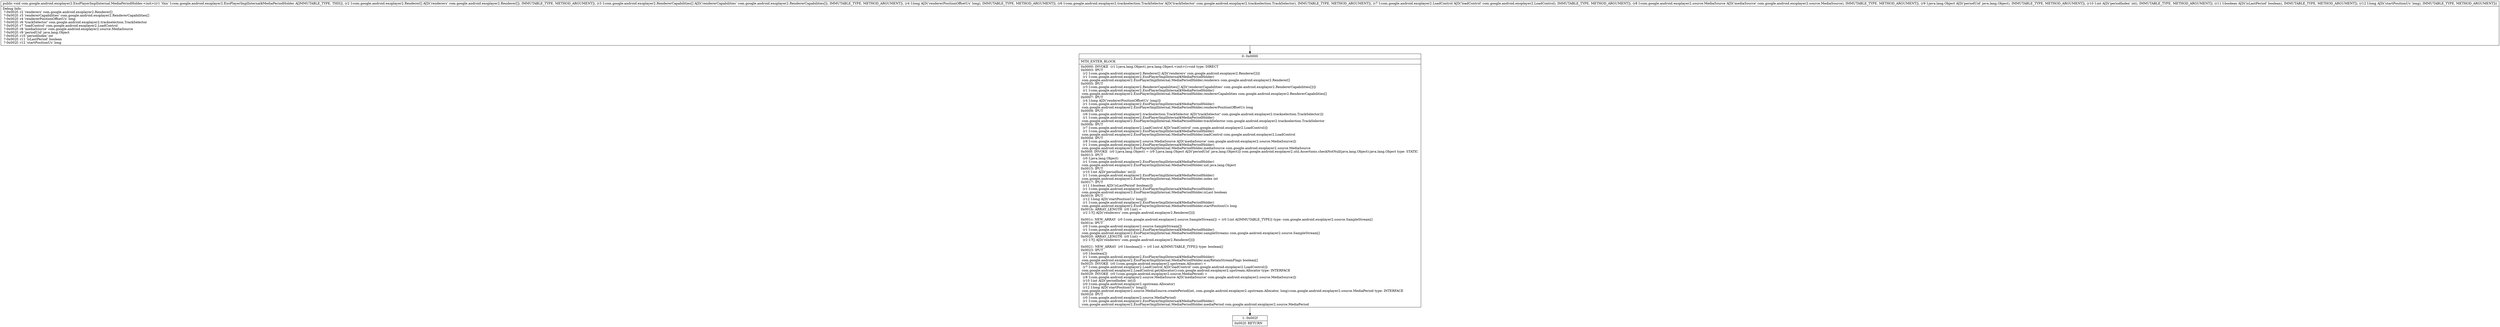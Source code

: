 digraph "CFG forcom.google.android.exoplayer2.ExoPlayerImplInternal.MediaPeriodHolder.\<init\>([Lcom\/google\/android\/exoplayer2\/Renderer;[Lcom\/google\/android\/exoplayer2\/RendererCapabilities;JLcom\/google\/android\/exoplayer2\/trackselection\/TrackSelector;Lcom\/google\/android\/exoplayer2\/LoadControl;Lcom\/google\/android\/exoplayer2\/source\/MediaSource;Ljava\/lang\/Object;IZJ)V" {
Node_0 [shape=record,label="{0\:\ 0x0000|MTH_ENTER_BLOCK\l|0x0000: INVOKE  (r1 I:java.lang.Object) java.lang.Object.\<init\>():void type: DIRECT \l0x0003: IPUT  \l  (r2 I:com.google.android.exoplayer2.Renderer[] A[D('renderers' com.google.android.exoplayer2.Renderer[])])\l  (r1 I:com.google.android.exoplayer2.ExoPlayerImplInternal$MediaPeriodHolder)\l com.google.android.exoplayer2.ExoPlayerImplInternal.MediaPeriodHolder.renderers com.google.android.exoplayer2.Renderer[] \l0x0005: IPUT  \l  (r3 I:com.google.android.exoplayer2.RendererCapabilities[] A[D('rendererCapabilities' com.google.android.exoplayer2.RendererCapabilities[])])\l  (r1 I:com.google.android.exoplayer2.ExoPlayerImplInternal$MediaPeriodHolder)\l com.google.android.exoplayer2.ExoPlayerImplInternal.MediaPeriodHolder.rendererCapabilities com.google.android.exoplayer2.RendererCapabilities[] \l0x0007: IPUT  \l  (r4 I:long A[D('rendererPositionOffsetUs' long)])\l  (r1 I:com.google.android.exoplayer2.ExoPlayerImplInternal$MediaPeriodHolder)\l com.google.android.exoplayer2.ExoPlayerImplInternal.MediaPeriodHolder.rendererPositionOffsetUs long \l0x0009: IPUT  \l  (r6 I:com.google.android.exoplayer2.trackselection.TrackSelector A[D('trackSelector' com.google.android.exoplayer2.trackselection.TrackSelector)])\l  (r1 I:com.google.android.exoplayer2.ExoPlayerImplInternal$MediaPeriodHolder)\l com.google.android.exoplayer2.ExoPlayerImplInternal.MediaPeriodHolder.trackSelector com.google.android.exoplayer2.trackselection.TrackSelector \l0x000b: IPUT  \l  (r7 I:com.google.android.exoplayer2.LoadControl A[D('loadControl' com.google.android.exoplayer2.LoadControl)])\l  (r1 I:com.google.android.exoplayer2.ExoPlayerImplInternal$MediaPeriodHolder)\l com.google.android.exoplayer2.ExoPlayerImplInternal.MediaPeriodHolder.loadControl com.google.android.exoplayer2.LoadControl \l0x000d: IPUT  \l  (r8 I:com.google.android.exoplayer2.source.MediaSource A[D('mediaSource' com.google.android.exoplayer2.source.MediaSource)])\l  (r1 I:com.google.android.exoplayer2.ExoPlayerImplInternal$MediaPeriodHolder)\l com.google.android.exoplayer2.ExoPlayerImplInternal.MediaPeriodHolder.mediaSource com.google.android.exoplayer2.source.MediaSource \l0x000f: INVOKE  (r0 I:java.lang.Object) = (r9 I:java.lang.Object A[D('periodUid' java.lang.Object)]) com.google.android.exoplayer2.util.Assertions.checkNotNull(java.lang.Object):java.lang.Object type: STATIC \l0x0013: IPUT  \l  (r0 I:java.lang.Object)\l  (r1 I:com.google.android.exoplayer2.ExoPlayerImplInternal$MediaPeriodHolder)\l com.google.android.exoplayer2.ExoPlayerImplInternal.MediaPeriodHolder.uid java.lang.Object \l0x0015: IPUT  \l  (r10 I:int A[D('periodIndex' int)])\l  (r1 I:com.google.android.exoplayer2.ExoPlayerImplInternal$MediaPeriodHolder)\l com.google.android.exoplayer2.ExoPlayerImplInternal.MediaPeriodHolder.index int \l0x0017: IPUT  \l  (r11 I:boolean A[D('isLastPeriod' boolean)])\l  (r1 I:com.google.android.exoplayer2.ExoPlayerImplInternal$MediaPeriodHolder)\l com.google.android.exoplayer2.ExoPlayerImplInternal.MediaPeriodHolder.isLast boolean \l0x0019: IPUT  \l  (r12 I:long A[D('startPositionUs' long)])\l  (r1 I:com.google.android.exoplayer2.ExoPlayerImplInternal$MediaPeriodHolder)\l com.google.android.exoplayer2.ExoPlayerImplInternal.MediaPeriodHolder.startPositionUs long \l0x001b: ARRAY_LENGTH  (r0 I:int) = \l  (r2 I:?[] A[D('renderers' com.google.android.exoplayer2.Renderer[])])\l \l0x001c: NEW_ARRAY  (r0 I:com.google.android.exoplayer2.source.SampleStream[]) = (r0 I:int A[IMMUTABLE_TYPE]) type: com.google.android.exoplayer2.source.SampleStream[] \l0x001e: IPUT  \l  (r0 I:com.google.android.exoplayer2.source.SampleStream[])\l  (r1 I:com.google.android.exoplayer2.ExoPlayerImplInternal$MediaPeriodHolder)\l com.google.android.exoplayer2.ExoPlayerImplInternal.MediaPeriodHolder.sampleStreams com.google.android.exoplayer2.source.SampleStream[] \l0x0020: ARRAY_LENGTH  (r0 I:int) = \l  (r2 I:?[] A[D('renderers' com.google.android.exoplayer2.Renderer[])])\l \l0x0021: NEW_ARRAY  (r0 I:boolean[]) = (r0 I:int A[IMMUTABLE_TYPE]) type: boolean[] \l0x0023: IPUT  \l  (r0 I:boolean[])\l  (r1 I:com.google.android.exoplayer2.ExoPlayerImplInternal$MediaPeriodHolder)\l com.google.android.exoplayer2.ExoPlayerImplInternal.MediaPeriodHolder.mayRetainStreamFlags boolean[] \l0x0025: INVOKE  (r0 I:com.google.android.exoplayer2.upstream.Allocator) = \l  (r7 I:com.google.android.exoplayer2.LoadControl A[D('loadControl' com.google.android.exoplayer2.LoadControl)])\l com.google.android.exoplayer2.LoadControl.getAllocator():com.google.android.exoplayer2.upstream.Allocator type: INTERFACE \l0x0029: INVOKE  (r0 I:com.google.android.exoplayer2.source.MediaPeriod) = \l  (r8 I:com.google.android.exoplayer2.source.MediaSource A[D('mediaSource' com.google.android.exoplayer2.source.MediaSource)])\l  (r10 I:int A[D('periodIndex' int)])\l  (r0 I:com.google.android.exoplayer2.upstream.Allocator)\l  (r12 I:long A[D('startPositionUs' long)])\l com.google.android.exoplayer2.source.MediaSource.createPeriod(int, com.google.android.exoplayer2.upstream.Allocator, long):com.google.android.exoplayer2.source.MediaPeriod type: INTERFACE \l0x002d: IPUT  \l  (r0 I:com.google.android.exoplayer2.source.MediaPeriod)\l  (r1 I:com.google.android.exoplayer2.ExoPlayerImplInternal$MediaPeriodHolder)\l com.google.android.exoplayer2.ExoPlayerImplInternal.MediaPeriodHolder.mediaPeriod com.google.android.exoplayer2.source.MediaPeriod \l}"];
Node_1 [shape=record,label="{1\:\ 0x002f|0x002f: RETURN   \l}"];
MethodNode[shape=record,label="{public void com.google.android.exoplayer2.ExoPlayerImplInternal.MediaPeriodHolder.\<init\>((r1 'this' I:com.google.android.exoplayer2.ExoPlayerImplInternal$MediaPeriodHolder A[IMMUTABLE_TYPE, THIS]), (r2 I:com.google.android.exoplayer2.Renderer[] A[D('renderers' com.google.android.exoplayer2.Renderer[]), IMMUTABLE_TYPE, METHOD_ARGUMENT]), (r3 I:com.google.android.exoplayer2.RendererCapabilities[] A[D('rendererCapabilities' com.google.android.exoplayer2.RendererCapabilities[]), IMMUTABLE_TYPE, METHOD_ARGUMENT]), (r4 I:long A[D('rendererPositionOffsetUs' long), IMMUTABLE_TYPE, METHOD_ARGUMENT]), (r6 I:com.google.android.exoplayer2.trackselection.TrackSelector A[D('trackSelector' com.google.android.exoplayer2.trackselection.TrackSelector), IMMUTABLE_TYPE, METHOD_ARGUMENT]), (r7 I:com.google.android.exoplayer2.LoadControl A[D('loadControl' com.google.android.exoplayer2.LoadControl), IMMUTABLE_TYPE, METHOD_ARGUMENT]), (r8 I:com.google.android.exoplayer2.source.MediaSource A[D('mediaSource' com.google.android.exoplayer2.source.MediaSource), IMMUTABLE_TYPE, METHOD_ARGUMENT]), (r9 I:java.lang.Object A[D('periodUid' java.lang.Object), IMMUTABLE_TYPE, METHOD_ARGUMENT]), (r10 I:int A[D('periodIndex' int), IMMUTABLE_TYPE, METHOD_ARGUMENT]), (r11 I:boolean A[D('isLastPeriod' boolean), IMMUTABLE_TYPE, METHOD_ARGUMENT]), (r12 I:long A[D('startPositionUs' long), IMMUTABLE_TYPE, METHOD_ARGUMENT]))  | Debug Info:\l  ?\-0x002f: r2 'renderers' com.google.android.exoplayer2.Renderer[]\l  ?\-0x002f: r3 'rendererCapabilities' com.google.android.exoplayer2.RendererCapabilities[]\l  ?\-0x002f: r4 'rendererPositionOffsetUs' long\l  ?\-0x002f: r6 'trackSelector' com.google.android.exoplayer2.trackselection.TrackSelector\l  ?\-0x002f: r7 'loadControl' com.google.android.exoplayer2.LoadControl\l  ?\-0x002f: r8 'mediaSource' com.google.android.exoplayer2.source.MediaSource\l  ?\-0x002f: r9 'periodUid' java.lang.Object\l  ?\-0x002f: r10 'periodIndex' int\l  ?\-0x002f: r11 'isLastPeriod' boolean\l  ?\-0x002f: r12 'startPositionUs' long\l}"];
MethodNode -> Node_0;
Node_0 -> Node_1;
}


